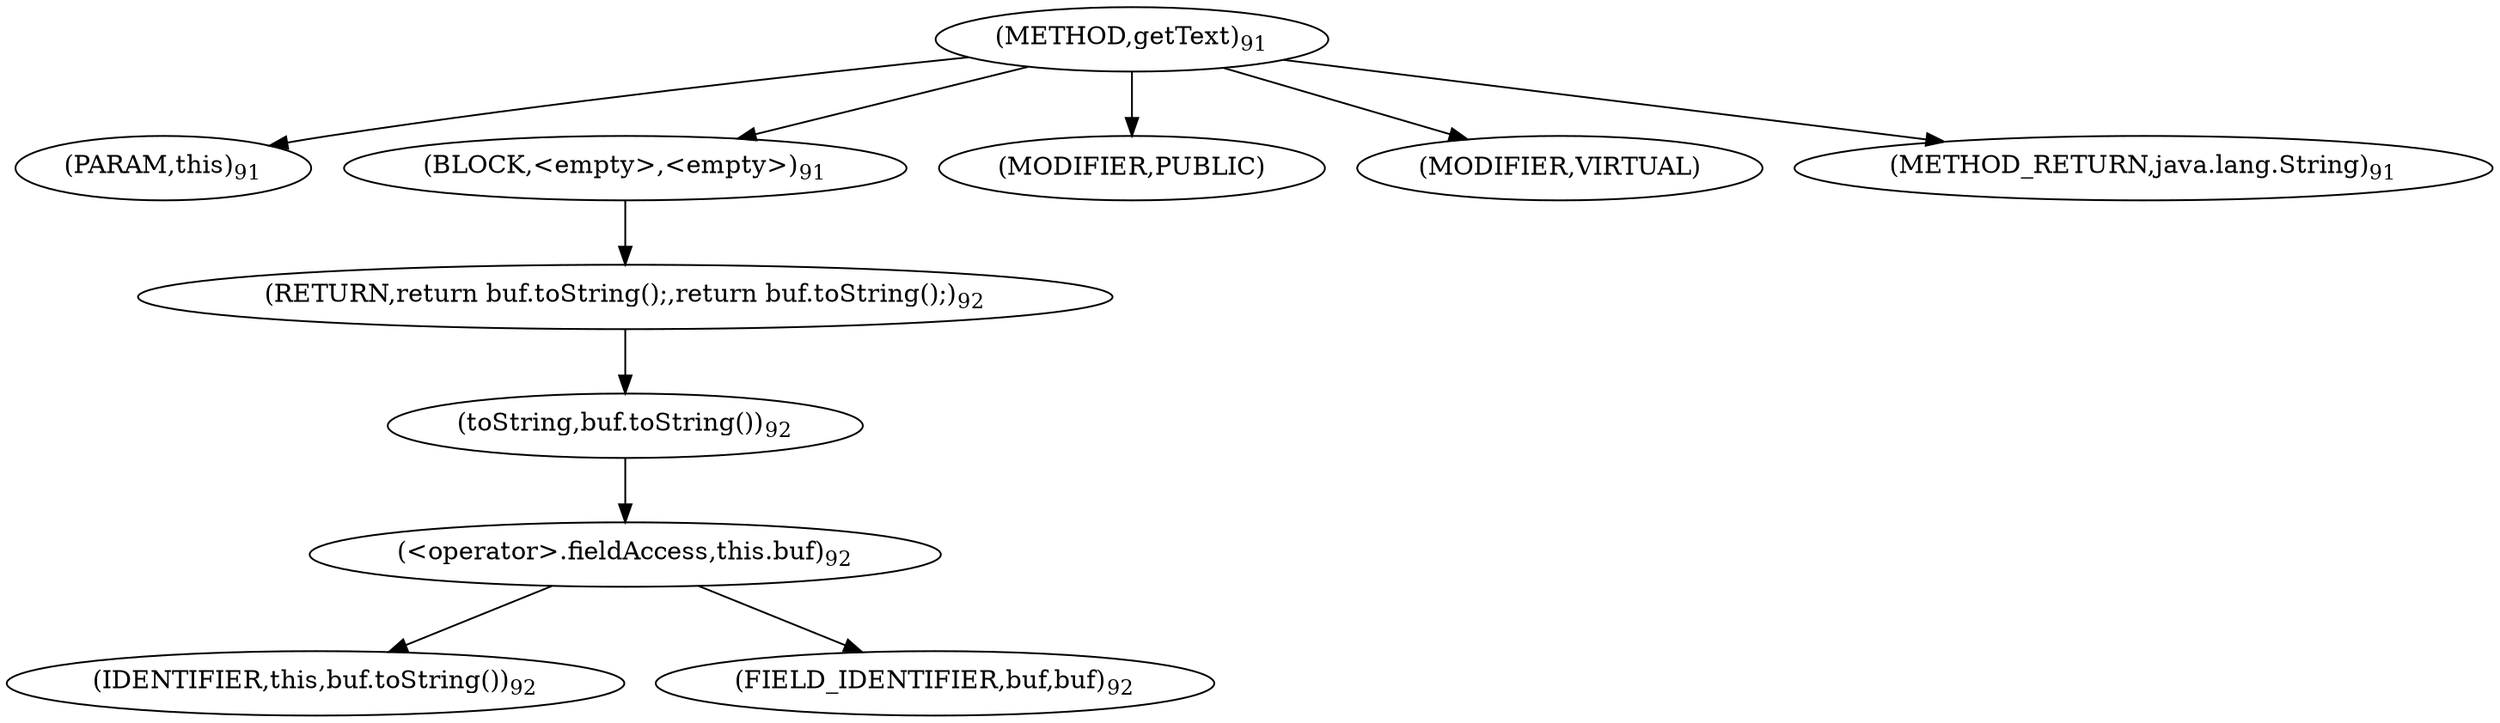 digraph "getText" {  
"137" [label = <(METHOD,getText)<SUB>91</SUB>> ]
"138" [label = <(PARAM,this)<SUB>91</SUB>> ]
"139" [label = <(BLOCK,&lt;empty&gt;,&lt;empty&gt;)<SUB>91</SUB>> ]
"140" [label = <(RETURN,return buf.toString();,return buf.toString();)<SUB>92</SUB>> ]
"141" [label = <(toString,buf.toString())<SUB>92</SUB>> ]
"142" [label = <(&lt;operator&gt;.fieldAccess,this.buf)<SUB>92</SUB>> ]
"143" [label = <(IDENTIFIER,this,buf.toString())<SUB>92</SUB>> ]
"144" [label = <(FIELD_IDENTIFIER,buf,buf)<SUB>92</SUB>> ]
"145" [label = <(MODIFIER,PUBLIC)> ]
"146" [label = <(MODIFIER,VIRTUAL)> ]
"147" [label = <(METHOD_RETURN,java.lang.String)<SUB>91</SUB>> ]
  "137" -> "138" 
  "137" -> "139" 
  "137" -> "145" 
  "137" -> "146" 
  "137" -> "147" 
  "139" -> "140" 
  "140" -> "141" 
  "141" -> "142" 
  "142" -> "143" 
  "142" -> "144" 
}
